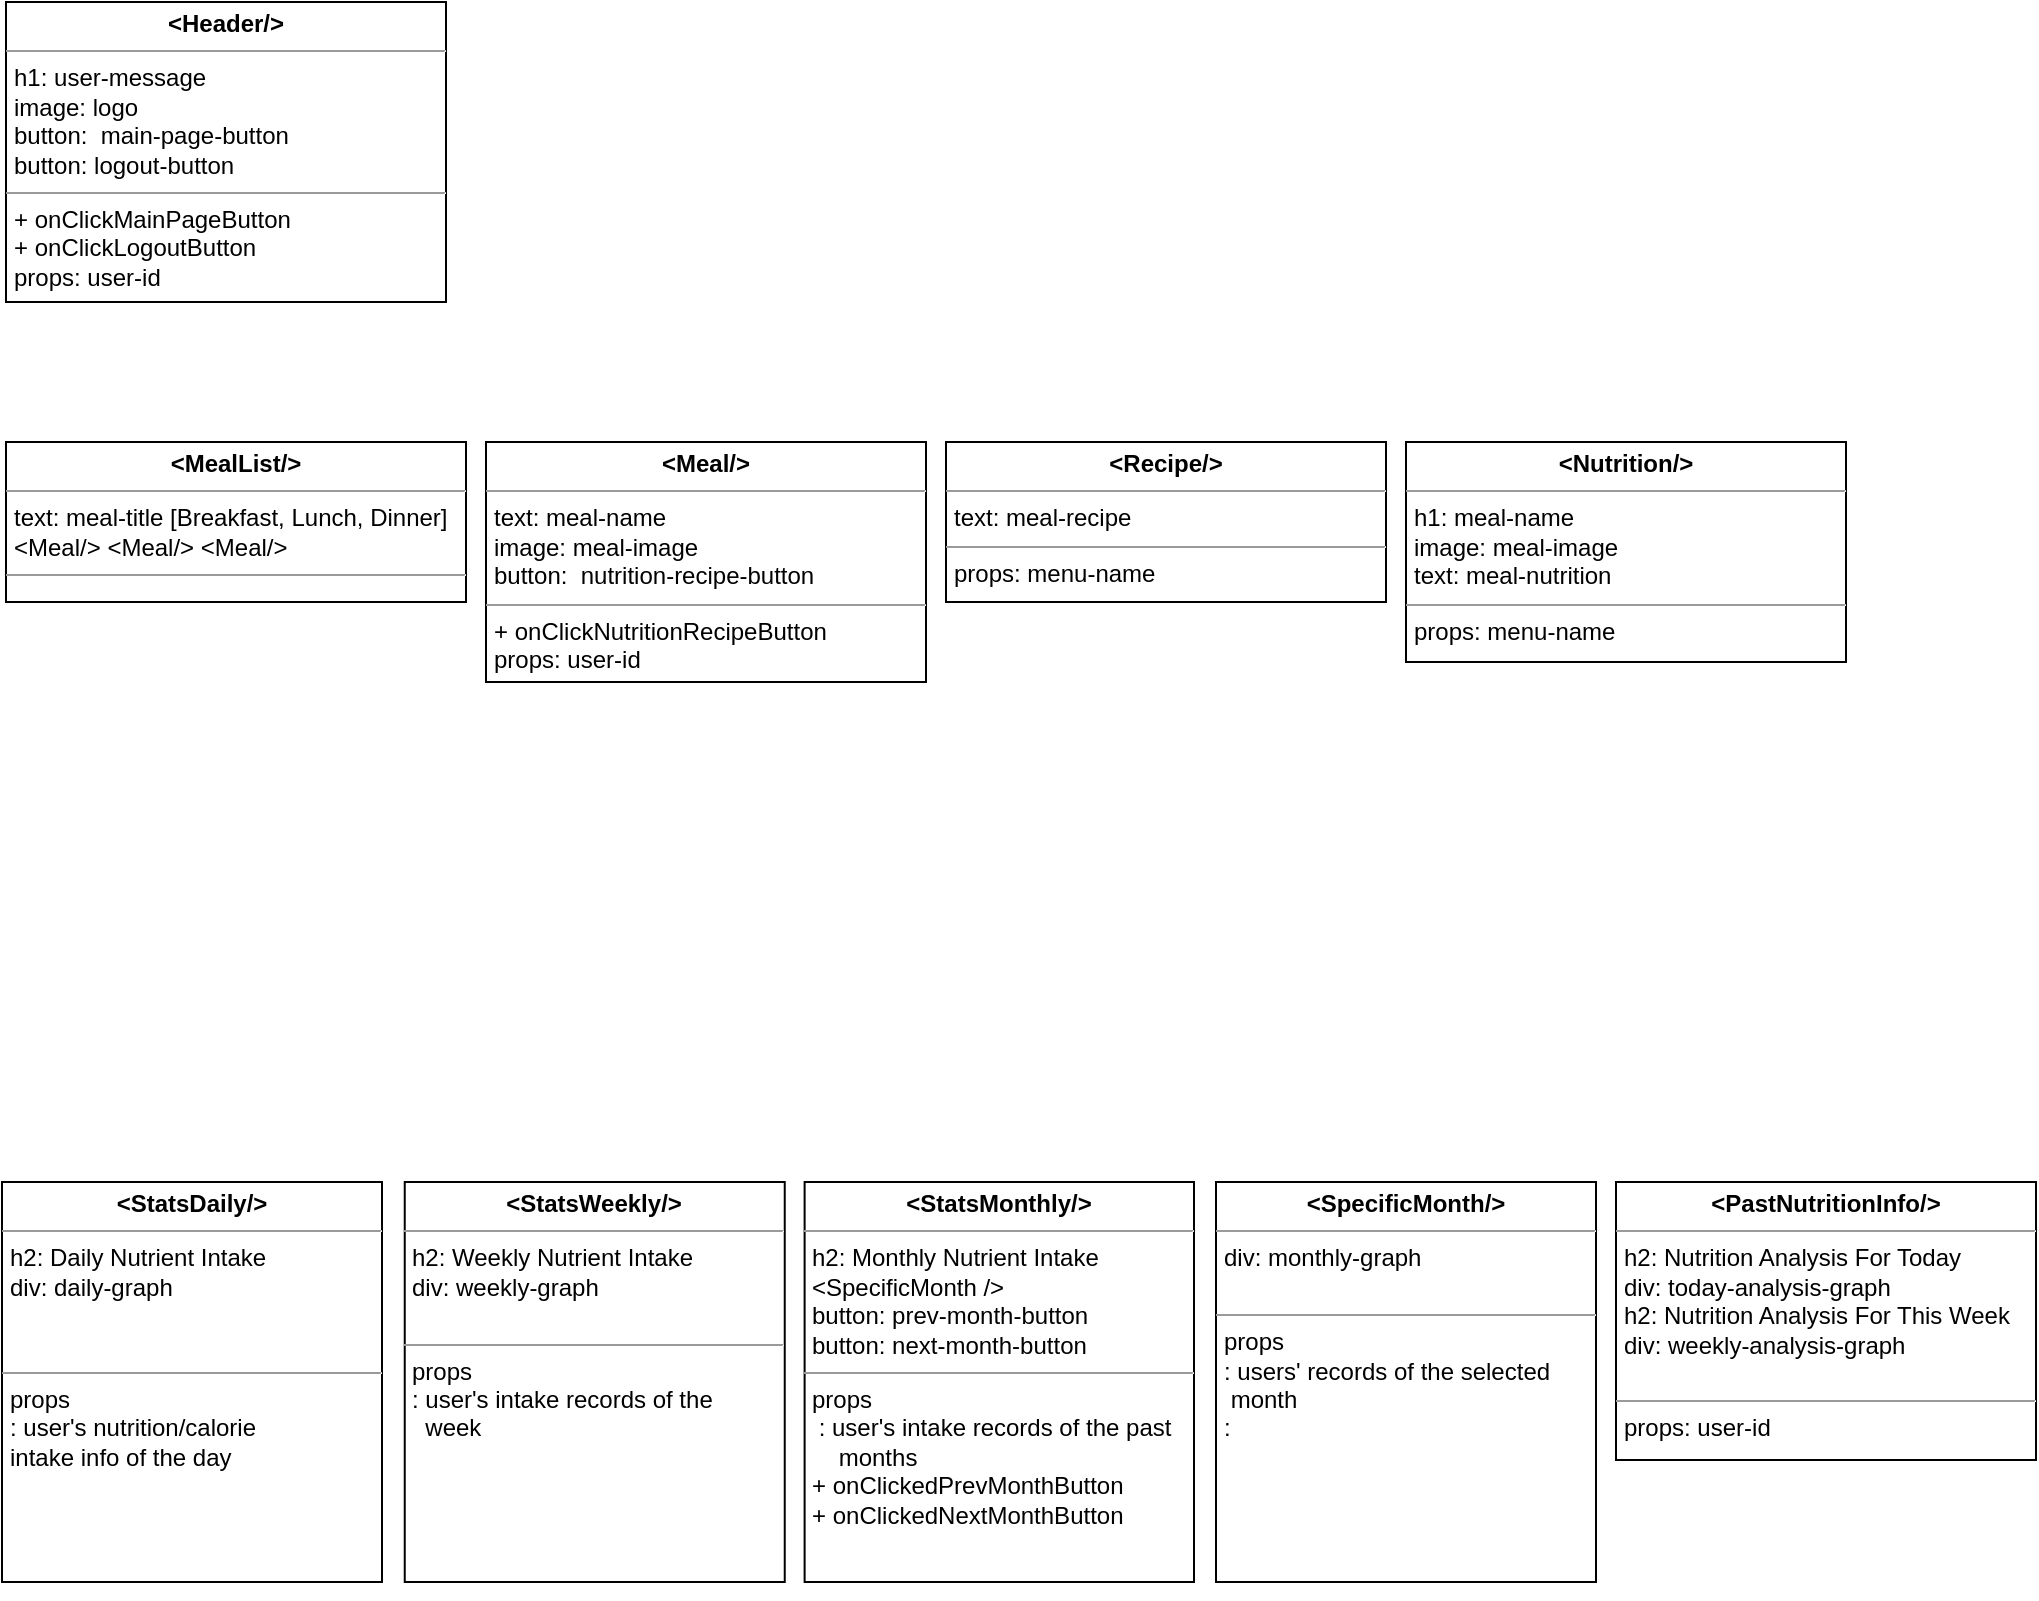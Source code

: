 <mxfile version="15.6.2" type="github">
  <diagram id="6ash7bhmphMjDeftT-l1" name="Page-1">
    <mxGraphModel dx="1113" dy="1792" grid="1" gridSize="10" guides="1" tooltips="1" connect="1" arrows="1" fold="1" page="1" pageScale="1" pageWidth="850" pageHeight="1100" math="0" shadow="0">
      <root>
        <mxCell id="0" />
        <mxCell id="1" parent="0" />
        <mxCell id="-2D0cbqxE2kd-xANZItF-1" value="&lt;p style=&quot;margin: 0px ; margin-top: 4px ; text-align: center&quot;&gt;&lt;b&gt;&amp;lt;PastNutritionInfo/&amp;gt;&lt;/b&gt;&lt;/p&gt;&lt;hr size=&quot;1&quot;&gt;&lt;p style=&quot;margin: 0px ; margin-left: 4px&quot;&gt;h2: Nutrition Analysis For Today&lt;/p&gt;&lt;p style=&quot;margin: 0px ; margin-left: 4px&quot;&gt;div: today-analysis-graph&lt;/p&gt;&lt;p style=&quot;margin: 0px ; margin-left: 4px&quot;&gt;h2: Nutrition Analysis For This Week&lt;/p&gt;&lt;p style=&quot;margin: 0px ; margin-left: 4px&quot;&gt;div: weekly-analysis-graph&lt;/p&gt;&lt;p style=&quot;margin: 0px ; margin-left: 4px&quot;&gt;&lt;br&gt;&lt;/p&gt;&lt;hr size=&quot;1&quot;&gt;&lt;p style=&quot;margin: 0px ; margin-left: 4px&quot;&gt;props: user-id&lt;/p&gt;" style="verticalAlign=top;align=left;overflow=fill;fontSize=12;fontFamily=Helvetica;html=1;rounded=0;shadow=0;comic=0;labelBackgroundColor=none;strokeWidth=1" vertex="1" parent="1">
          <mxGeometry x="865" y="-450" width="210" height="139" as="geometry" />
        </mxCell>
        <mxCell id="-2D0cbqxE2kd-xANZItF-2" value="&lt;p style=&quot;margin: 0px ; margin-top: 4px ; text-align: center&quot;&gt;&lt;b&gt;&amp;lt;MealList/&amp;gt;&lt;/b&gt;&lt;/p&gt;&lt;hr size=&quot;1&quot;&gt;&lt;p style=&quot;margin: 0px ; margin-left: 4px&quot;&gt;text: meal-title [Breakfast, Lunch, Dinner]&lt;/p&gt;&lt;p style=&quot;margin: 0px ; margin-left: 4px&quot;&gt;&lt;span&gt;&amp;lt;Meal/&amp;gt; &amp;lt;Meal/&amp;gt; &amp;lt;Meal/&amp;gt;&lt;/span&gt;&lt;/p&gt;&lt;hr size=&quot;1&quot;&gt;&lt;p style=&quot;margin: 0px ; margin-left: 4px&quot;&gt;&lt;br&gt;&lt;/p&gt;" style="verticalAlign=top;align=left;overflow=fill;fontSize=12;fontFamily=Helvetica;html=1;rounded=0;shadow=0;comic=0;labelBackgroundColor=none;strokeWidth=1" vertex="1" parent="1">
          <mxGeometry x="60" y="-820" width="230" height="80" as="geometry" />
        </mxCell>
        <mxCell id="-2D0cbqxE2kd-xANZItF-3" value="&lt;p style=&quot;margin: 0px ; margin-top: 4px ; text-align: center&quot;&gt;&lt;b&gt;&amp;lt;Meal/&amp;gt;&lt;/b&gt;&lt;/p&gt;&lt;hr size=&quot;1&quot;&gt;&lt;p style=&quot;margin: 0px ; margin-left: 4px&quot;&gt;&lt;span&gt;text: meal-name&lt;/span&gt;&lt;/p&gt;&lt;p style=&quot;margin: 0px ; margin-left: 4px&quot;&gt;image: meal-image&lt;/p&gt;&lt;p style=&quot;margin: 0px ; margin-left: 4px&quot;&gt;&lt;span&gt;button:&amp;nbsp;&amp;nbsp;&lt;/span&gt;&lt;span style=&quot;text-align: center&quot;&gt;nutrition-recipe-button&lt;/span&gt;&lt;br&gt;&lt;/p&gt;&lt;hr size=&quot;1&quot;&gt;&lt;p style=&quot;margin: 0px ; margin-left: 4px&quot;&gt;+ onClickNutritionRecipeButton&lt;/p&gt;&lt;p style=&quot;margin: 0px ; margin-left: 4px&quot;&gt;props: user-id&lt;/p&gt;" style="verticalAlign=top;align=left;overflow=fill;fontSize=12;fontFamily=Helvetica;html=1;rounded=0;shadow=0;comic=0;labelBackgroundColor=none;strokeWidth=1" vertex="1" parent="1">
          <mxGeometry x="300" y="-820" width="220" height="120" as="geometry" />
        </mxCell>
        <mxCell id="-2D0cbqxE2kd-xANZItF-4" value="&lt;p style=&quot;margin: 0px ; margin-top: 4px ; text-align: center&quot;&gt;&lt;b&gt;&amp;lt;Recipe/&amp;gt;&lt;/b&gt;&lt;/p&gt;&lt;hr size=&quot;1&quot;&gt;&lt;p style=&quot;margin: 0px ; margin-left: 4px&quot;&gt;text: meal-recipe&lt;/p&gt;&lt;hr size=&quot;1&quot;&gt;&lt;p style=&quot;margin: 0px ; margin-left: 4px&quot;&gt;props: menu-name&lt;/p&gt;" style="verticalAlign=top;align=left;overflow=fill;fontSize=12;fontFamily=Helvetica;html=1;rounded=0;shadow=0;comic=0;labelBackgroundColor=none;strokeWidth=1" vertex="1" parent="1">
          <mxGeometry x="530" y="-820" width="220" height="80" as="geometry" />
        </mxCell>
        <mxCell id="-2D0cbqxE2kd-xANZItF-5" value="&lt;p style=&quot;margin: 0px ; margin-top: 4px ; text-align: center&quot;&gt;&lt;b&gt;&amp;lt;Nutrition/&amp;gt;&lt;/b&gt;&lt;/p&gt;&lt;hr size=&quot;1&quot;&gt;&lt;p style=&quot;margin: 0px ; margin-left: 4px&quot;&gt;h1: meal-name&lt;/p&gt;&lt;p style=&quot;margin: 0px ; margin-left: 4px&quot;&gt;&lt;span&gt;image: meal-image&lt;/span&gt;&lt;/p&gt;&lt;p style=&quot;margin: 0px ; margin-left: 4px&quot;&gt;&lt;span&gt;text: meal-nutrition&lt;br&gt;&lt;/span&gt;&lt;/p&gt;&lt;hr size=&quot;1&quot;&gt;&lt;p style=&quot;margin: 0px ; margin-left: 4px&quot;&gt;props: menu-name&lt;/p&gt;" style="verticalAlign=top;align=left;overflow=fill;fontSize=12;fontFamily=Helvetica;html=1;rounded=0;shadow=0;comic=0;labelBackgroundColor=none;strokeWidth=1" vertex="1" parent="1">
          <mxGeometry x="760" y="-820" width="220" height="110" as="geometry" />
        </mxCell>
        <mxCell id="-2D0cbqxE2kd-xANZItF-6" value="&lt;p style=&quot;margin: 0px ; margin-top: 4px ; text-align: center&quot;&gt;&lt;b&gt;&amp;lt;Header/&amp;gt;&lt;/b&gt;&lt;/p&gt;&lt;hr size=&quot;1&quot;&gt;&lt;p style=&quot;margin: 0px ; margin-left: 4px&quot;&gt;h1: user-message&lt;/p&gt;&lt;p style=&quot;margin: 0px ; margin-left: 4px&quot;&gt;image: logo&lt;/p&gt;&lt;p style=&quot;margin: 0px ; margin-left: 4px&quot;&gt;&lt;span&gt;button:&amp;nbsp;&amp;nbsp;&lt;/span&gt;&lt;span style=&quot;text-align: center&quot;&gt;main-page-button&lt;/span&gt;&lt;br&gt;&lt;/p&gt;&lt;p style=&quot;margin: 0px ; margin-left: 4px&quot;&gt;&lt;span style=&quot;text-align: center&quot;&gt;button: logout-button&lt;/span&gt;&lt;/p&gt;&lt;hr size=&quot;1&quot;&gt;&lt;p style=&quot;margin: 0px ; margin-left: 4px&quot;&gt;+ onClickMainPageButton&lt;/p&gt;&lt;p style=&quot;margin: 0px ; margin-left: 4px&quot;&gt;+ onClickLogoutButton&lt;/p&gt;&lt;p style=&quot;margin: 0px ; margin-left: 4px&quot;&gt;props: user-id&lt;/p&gt;" style="verticalAlign=top;align=left;overflow=fill;fontSize=12;fontFamily=Helvetica;html=1;rounded=0;shadow=0;comic=0;labelBackgroundColor=none;strokeWidth=1" vertex="1" parent="1">
          <mxGeometry x="60" y="-1040" width="220" height="150" as="geometry" />
        </mxCell>
        <mxCell id="-2D0cbqxE2kd-xANZItF-7" value="&lt;p style=&quot;margin: 0px ; margin-top: 4px ; text-align: center&quot;&gt;&lt;b&gt;&amp;lt;StatsDaily/&amp;gt;&lt;/b&gt;&lt;/p&gt;&lt;hr size=&quot;1&quot;&gt;&lt;p style=&quot;margin: 0px ; margin-left: 4px&quot;&gt;h2: Daily Nutrient Intake&lt;br&gt;&lt;/p&gt;&lt;p style=&quot;margin: 0px ; margin-left: 4px&quot;&gt;div: daily-graph&lt;/p&gt;&lt;p style=&quot;margin: 0px ; margin-left: 4px&quot;&gt;&amp;nbsp;&lt;/p&gt;&lt;p style=&quot;margin: 0px ; margin-left: 4px&quot;&gt;&lt;br&gt;&lt;/p&gt;&lt;hr size=&quot;1&quot;&gt;&lt;p style=&quot;margin: 0px ; margin-left: 4px&quot;&gt;props&lt;/p&gt;&lt;p style=&quot;margin: 0px ; margin-left: 4px&quot;&gt;: user&#39;s nutrition/calorie&lt;/p&gt;&lt;p style=&quot;margin: 0px ; margin-left: 4px&quot;&gt;intake info of the day&lt;/p&gt;&lt;p style=&quot;margin: 0px ; margin-left: 4px&quot;&gt;&lt;br&gt;&lt;/p&gt;" style="verticalAlign=top;align=left;overflow=fill;fontSize=12;fontFamily=Helvetica;html=1;rounded=0;shadow=0;comic=0;labelBackgroundColor=none;strokeWidth=1" vertex="1" parent="1">
          <mxGeometry x="58" y="-450" width="190" height="200" as="geometry" />
        </mxCell>
        <mxCell id="-2D0cbqxE2kd-xANZItF-8" value="&lt;p style=&quot;margin: 0px ; margin-top: 4px ; text-align: center&quot;&gt;&lt;b&gt;&amp;lt;StatsWeekly/&amp;gt;&lt;/b&gt;&lt;/p&gt;&lt;hr size=&quot;1&quot;&gt;&lt;p style=&quot;margin: 0px ; margin-left: 4px&quot;&gt;h2: Weekly Nutrient Intake&lt;br&gt;&lt;/p&gt;&lt;p style=&quot;margin: 0px ; margin-left: 4px&quot;&gt;div: weekly-graph&lt;br&gt;&lt;/p&gt;&lt;p style=&quot;margin: 0px ; margin-left: 4px&quot;&gt;&lt;br&gt;&lt;/p&gt;&lt;hr size=&quot;1&quot;&gt;&lt;p style=&quot;margin: 0px ; margin-left: 4px&quot;&gt;props&lt;/p&gt;&lt;p style=&quot;margin: 0px ; margin-left: 4px&quot;&gt;: user&#39;s intake records of the&lt;/p&gt;&lt;p style=&quot;margin: 0px ; margin-left: 4px&quot;&gt;&amp;nbsp; week&lt;br&gt;&lt;/p&gt;" style="verticalAlign=top;align=left;overflow=fill;fontSize=12;fontFamily=Helvetica;html=1;rounded=0;shadow=0;comic=0;labelBackgroundColor=none;strokeWidth=1" vertex="1" parent="1">
          <mxGeometry x="259.37" y="-450" width="190" height="200" as="geometry" />
        </mxCell>
        <mxCell id="-2D0cbqxE2kd-xANZItF-9" value="&lt;p style=&quot;margin: 0px ; margin-top: 4px ; text-align: center&quot;&gt;&lt;b&gt;&amp;lt;StatsMonthly/&amp;gt;&lt;/b&gt;&lt;/p&gt;&lt;hr size=&quot;1&quot;&gt;&lt;p style=&quot;margin: 0px ; margin-left: 4px&quot;&gt;h2: Monthly Nutrient Intake&amp;nbsp;&lt;br&gt;&lt;/p&gt;&lt;p style=&quot;margin: 0px ; margin-left: 4px&quot;&gt;&amp;lt;SpecificMonth /&amp;gt;&lt;/p&gt;&lt;p style=&quot;margin: 0px ; margin-left: 4px&quot;&gt;button: prev-month-button&lt;/p&gt;&lt;p style=&quot;margin: 0px ; margin-left: 4px&quot;&gt;button: next-month-button&lt;/p&gt;&lt;hr size=&quot;1&quot;&gt;&lt;p style=&quot;margin: 0px 0px 0px 4px&quot;&gt;props&lt;/p&gt;&lt;p style=&quot;margin: 0px 0px 0px 4px&quot;&gt;&amp;nbsp;: user&#39;s intake records of the past&lt;/p&gt;&lt;p style=&quot;margin: 0px 0px 0px 4px&quot;&gt;&amp;nbsp; &amp;nbsp; months&lt;/p&gt;&lt;p style=&quot;margin: 0px 0px 0px 4px&quot;&gt;+ onClickedPrevMonthButton&lt;/p&gt;&lt;p style=&quot;margin: 0px 0px 0px 4px&quot;&gt;+ onClickedNextMonthButton&lt;/p&gt;" style="verticalAlign=top;align=left;overflow=fill;fontSize=12;fontFamily=Helvetica;html=1;rounded=0;shadow=0;comic=0;labelBackgroundColor=none;strokeWidth=1" vertex="1" parent="1">
          <mxGeometry x="459.31" y="-450" width="194.69" height="200" as="geometry" />
        </mxCell>
        <mxCell id="-2D0cbqxE2kd-xANZItF-10" style="edgeStyle=orthogonalEdgeStyle;rounded=0;orthogonalLoop=1;jettySize=auto;html=1;exitX=0.5;exitY=1;exitDx=0;exitDy=0;" edge="1" parent="1" source="-2D0cbqxE2kd-xANZItF-8" target="-2D0cbqxE2kd-xANZItF-8">
          <mxGeometry relative="1" as="geometry" />
        </mxCell>
        <mxCell id="-2D0cbqxE2kd-xANZItF-11" value="&lt;p style=&quot;margin: 0px ; margin-top: 4px ; text-align: center&quot;&gt;&lt;b&gt;&amp;lt;SpecificMonth/&amp;gt;&lt;/b&gt;&lt;/p&gt;&lt;hr size=&quot;1&quot;&gt;&lt;p style=&quot;margin: 0px ; margin-left: 4px&quot;&gt;&lt;span&gt;div: monthly-graph&lt;/span&gt;&lt;br&gt;&lt;/p&gt;&lt;p style=&quot;margin: 0px ; margin-left: 4px&quot;&gt;&lt;br&gt;&lt;/p&gt;&lt;hr size=&quot;1&quot;&gt;&lt;p style=&quot;margin: 0px ; margin-left: 4px&quot;&gt;props&lt;/p&gt;&lt;p style=&quot;margin: 0px ; margin-left: 4px&quot;&gt;: users&#39; records of the selected&lt;/p&gt;&lt;p style=&quot;margin: 0px ; margin-left: 4px&quot;&gt;&amp;nbsp;month&lt;/p&gt;&lt;p style=&quot;margin: 0px ; margin-left: 4px&quot;&gt;:&amp;nbsp;&lt;/p&gt;" style="verticalAlign=top;align=left;overflow=fill;fontSize=12;fontFamily=Helvetica;html=1;rounded=0;shadow=0;comic=0;labelBackgroundColor=none;strokeWidth=1" vertex="1" parent="1">
          <mxGeometry x="665" y="-450" width="190" height="200" as="geometry" />
        </mxCell>
      </root>
    </mxGraphModel>
  </diagram>
</mxfile>
